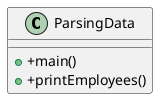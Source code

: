 @startuml
'https://plantuml.com/class-diagram

class ParsingData
{
    + +main()
    + +printEmployees()
}
@enduml